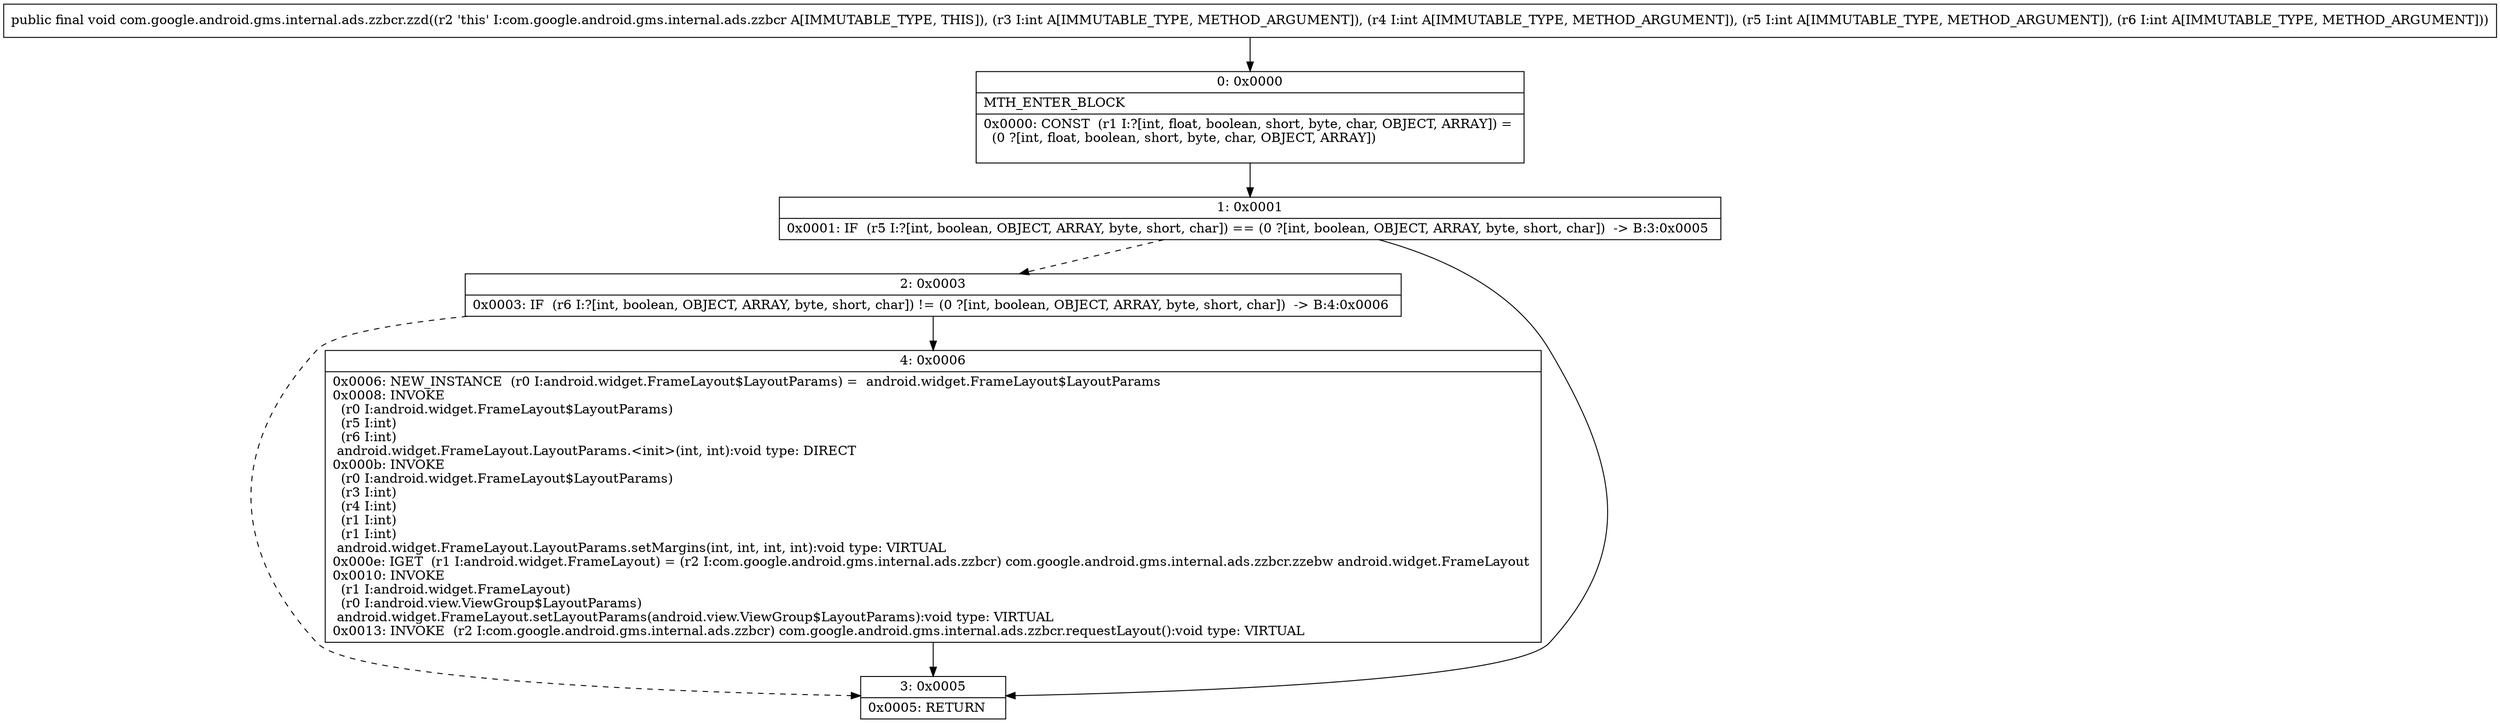 digraph "CFG forcom.google.android.gms.internal.ads.zzbcr.zzd(IIII)V" {
Node_0 [shape=record,label="{0\:\ 0x0000|MTH_ENTER_BLOCK\l|0x0000: CONST  (r1 I:?[int, float, boolean, short, byte, char, OBJECT, ARRAY]) = \l  (0 ?[int, float, boolean, short, byte, char, OBJECT, ARRAY])\l \l}"];
Node_1 [shape=record,label="{1\:\ 0x0001|0x0001: IF  (r5 I:?[int, boolean, OBJECT, ARRAY, byte, short, char]) == (0 ?[int, boolean, OBJECT, ARRAY, byte, short, char])  \-\> B:3:0x0005 \l}"];
Node_2 [shape=record,label="{2\:\ 0x0003|0x0003: IF  (r6 I:?[int, boolean, OBJECT, ARRAY, byte, short, char]) != (0 ?[int, boolean, OBJECT, ARRAY, byte, short, char])  \-\> B:4:0x0006 \l}"];
Node_3 [shape=record,label="{3\:\ 0x0005|0x0005: RETURN   \l}"];
Node_4 [shape=record,label="{4\:\ 0x0006|0x0006: NEW_INSTANCE  (r0 I:android.widget.FrameLayout$LayoutParams) =  android.widget.FrameLayout$LayoutParams \l0x0008: INVOKE  \l  (r0 I:android.widget.FrameLayout$LayoutParams)\l  (r5 I:int)\l  (r6 I:int)\l android.widget.FrameLayout.LayoutParams.\<init\>(int, int):void type: DIRECT \l0x000b: INVOKE  \l  (r0 I:android.widget.FrameLayout$LayoutParams)\l  (r3 I:int)\l  (r4 I:int)\l  (r1 I:int)\l  (r1 I:int)\l android.widget.FrameLayout.LayoutParams.setMargins(int, int, int, int):void type: VIRTUAL \l0x000e: IGET  (r1 I:android.widget.FrameLayout) = (r2 I:com.google.android.gms.internal.ads.zzbcr) com.google.android.gms.internal.ads.zzbcr.zzebw android.widget.FrameLayout \l0x0010: INVOKE  \l  (r1 I:android.widget.FrameLayout)\l  (r0 I:android.view.ViewGroup$LayoutParams)\l android.widget.FrameLayout.setLayoutParams(android.view.ViewGroup$LayoutParams):void type: VIRTUAL \l0x0013: INVOKE  (r2 I:com.google.android.gms.internal.ads.zzbcr) com.google.android.gms.internal.ads.zzbcr.requestLayout():void type: VIRTUAL \l}"];
MethodNode[shape=record,label="{public final void com.google.android.gms.internal.ads.zzbcr.zzd((r2 'this' I:com.google.android.gms.internal.ads.zzbcr A[IMMUTABLE_TYPE, THIS]), (r3 I:int A[IMMUTABLE_TYPE, METHOD_ARGUMENT]), (r4 I:int A[IMMUTABLE_TYPE, METHOD_ARGUMENT]), (r5 I:int A[IMMUTABLE_TYPE, METHOD_ARGUMENT]), (r6 I:int A[IMMUTABLE_TYPE, METHOD_ARGUMENT])) }"];
MethodNode -> Node_0;
Node_0 -> Node_1;
Node_1 -> Node_2[style=dashed];
Node_1 -> Node_3;
Node_2 -> Node_3[style=dashed];
Node_2 -> Node_4;
Node_4 -> Node_3;
}

